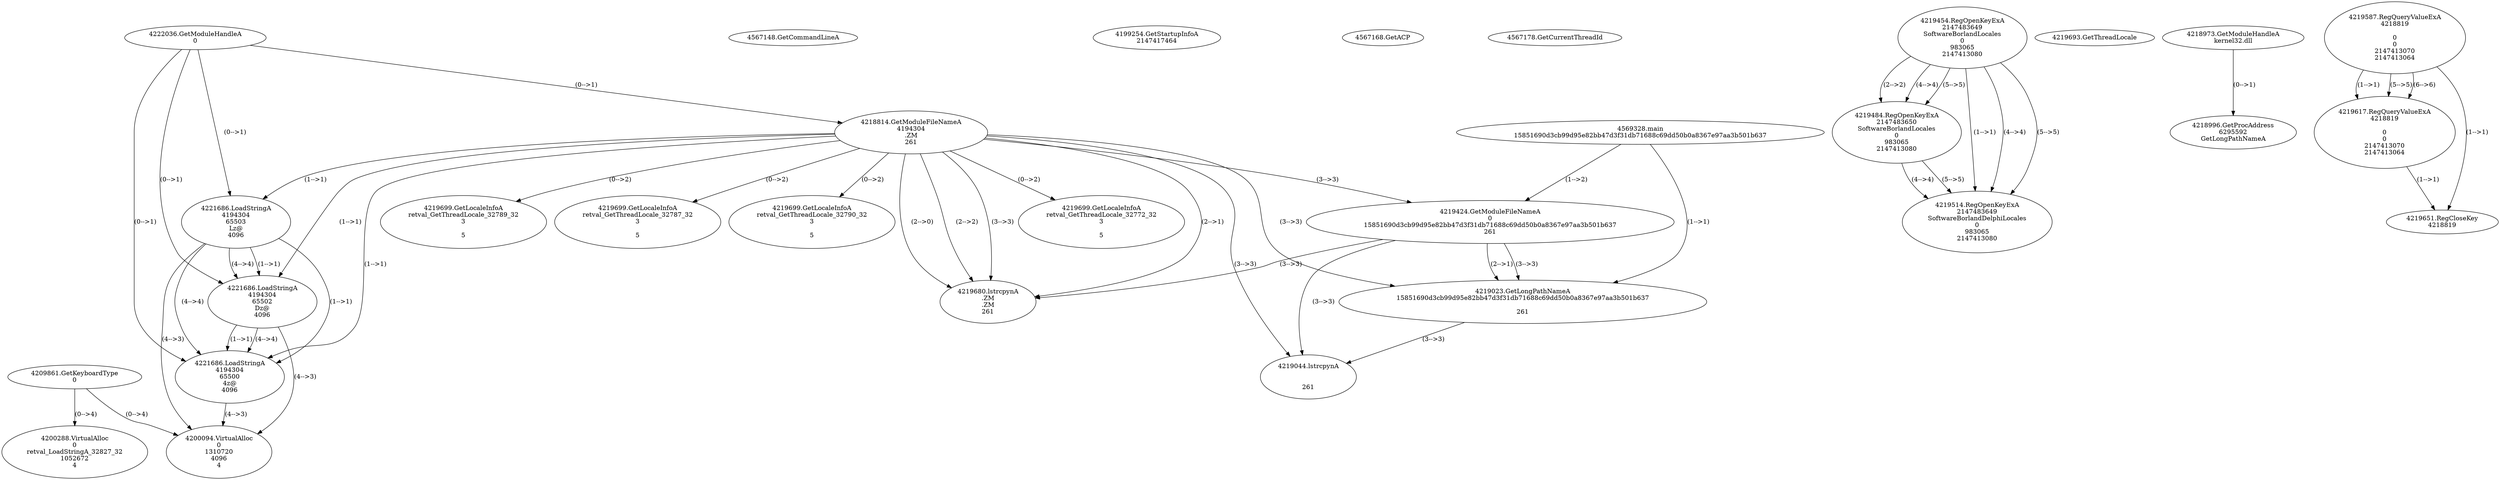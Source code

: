 // Global SCDG with merge call
digraph {
	0 [label="4569328.main
15851690d3cb99d95e82bb47d3f31db71688c69dd50b0a8367e97aa3b501b637"]
	1 [label="4222036.GetModuleHandleA
0"]
	2 [label="4209861.GetKeyboardType
0"]
	3 [label="4567148.GetCommandLineA
"]
	4 [label="4199254.GetStartupInfoA
2147417464"]
	5 [label="4567168.GetACP
"]
	6 [label="4567178.GetCurrentThreadId
"]
	7 [label="4218814.GetModuleFileNameA
4194304
.ZM
261"]
	1 -> 7 [label="(0-->1)"]
	8 [label="4219424.GetModuleFileNameA
0
15851690d3cb99d95e82bb47d3f31db71688c69dd50b0a8367e97aa3b501b637
261"]
	0 -> 8 [label="(1-->2)"]
	7 -> 8 [label="(3-->3)"]
	9 [label="4219454.RegOpenKeyExA
2147483649
Software\Borland\Locales
0
983065
2147413080"]
	10 [label="4219484.RegOpenKeyExA
2147483650
Software\Borland\Locales
0
983065
2147413080"]
	9 -> 10 [label="(2-->2)"]
	9 -> 10 [label="(4-->4)"]
	9 -> 10 [label="(5-->5)"]
	11 [label="4219514.RegOpenKeyExA
2147483649
Software\Borland\Delphi\Locales
0
983065
2147413080"]
	9 -> 11 [label="(1-->1)"]
	9 -> 11 [label="(4-->4)"]
	10 -> 11 [label="(4-->4)"]
	9 -> 11 [label="(5-->5)"]
	10 -> 11 [label="(5-->5)"]
	12 [label="4219680.lstrcpynA
.ZM
.ZM
261"]
	7 -> 12 [label="(2-->1)"]
	7 -> 12 [label="(2-->2)"]
	7 -> 12 [label="(3-->3)"]
	8 -> 12 [label="(3-->3)"]
	7 -> 12 [label="(2-->0)"]
	13 [label="4219693.GetThreadLocale
"]
	14 [label="4219699.GetLocaleInfoA
retval_GetThreadLocale_32772_32
3

5"]
	7 -> 14 [label="(0-->2)"]
	15 [label="4221686.LoadStringA
4194304
65503
Lz@
4096"]
	1 -> 15 [label="(0-->1)"]
	7 -> 15 [label="(1-->1)"]
	16 [label="4218973.GetModuleHandleA
kernel32.dll"]
	17 [label="4218996.GetProcAddress
6295592
GetLongPathNameA"]
	16 -> 17 [label="(0-->1)"]
	18 [label="4219023.GetLongPathNameA
15851690d3cb99d95e82bb47d3f31db71688c69dd50b0a8367e97aa3b501b637

261"]
	0 -> 18 [label="(1-->1)"]
	8 -> 18 [label="(2-->1)"]
	7 -> 18 [label="(3-->3)"]
	8 -> 18 [label="(3-->3)"]
	19 [label="4219044.lstrcpynA


261"]
	7 -> 19 [label="(3-->3)"]
	8 -> 19 [label="(3-->3)"]
	18 -> 19 [label="(3-->3)"]
	20 [label="4219587.RegQueryValueExA
4218819

0
0
2147413070
2147413064"]
	21 [label="4219617.RegQueryValueExA
4218819

0
0
2147413070
2147413064"]
	20 -> 21 [label="(1-->1)"]
	20 -> 21 [label="(5-->5)"]
	20 -> 21 [label="(6-->6)"]
	22 [label="4219651.RegCloseKey
4218819"]
	20 -> 22 [label="(1-->1)"]
	21 -> 22 [label="(1-->1)"]
	23 [label="4219699.GetLocaleInfoA
retval_GetThreadLocale_32789_32
3

5"]
	7 -> 23 [label="(0-->2)"]
	24 [label="4221686.LoadStringA
4194304
65502
Dz@
4096"]
	1 -> 24 [label="(0-->1)"]
	7 -> 24 [label="(1-->1)"]
	15 -> 24 [label="(1-->1)"]
	15 -> 24 [label="(4-->4)"]
	25 [label="4221686.LoadStringA
4194304
65500
4z@
4096"]
	1 -> 25 [label="(0-->1)"]
	7 -> 25 [label="(1-->1)"]
	15 -> 25 [label="(1-->1)"]
	24 -> 25 [label="(1-->1)"]
	15 -> 25 [label="(4-->4)"]
	24 -> 25 [label="(4-->4)"]
	26 [label="4219699.GetLocaleInfoA
retval_GetThreadLocale_32787_32
3

5"]
	7 -> 26 [label="(0-->2)"]
	27 [label="4200094.VirtualAlloc
0
1310720
4096
4"]
	15 -> 27 [label="(4-->3)"]
	24 -> 27 [label="(4-->3)"]
	25 -> 27 [label="(4-->3)"]
	2 -> 27 [label="(0-->4)"]
	28 [label="4200288.VirtualAlloc
0
retval_LoadStringA_32827_32
1052672
4"]
	2 -> 28 [label="(0-->4)"]
	29 [label="4219699.GetLocaleInfoA
retval_GetThreadLocale_32790_32
3

5"]
	7 -> 29 [label="(0-->2)"]
}
